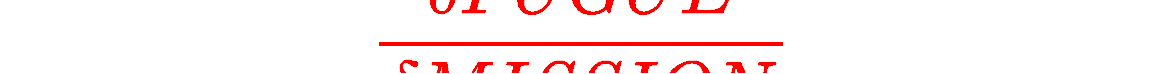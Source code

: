 <mxfile version="17.4.6" type="github">
  <diagram id="Iqy7wQlNNfHDMhoSF2je" name="Page-1">
    <mxGraphModel dx="1534" dy="733" grid="1" gridSize="10" guides="1" tooltips="1" connect="1" arrows="1" fold="1" page="1" pageScale="1" pageWidth="850" pageHeight="1100" math="1" shadow="0">
      <root>
        <mxCell id="0" />
        <mxCell id="1" parent="0" />
        <mxCell id="g9OfSDz08PFBAX3BjNig-1" value="&lt;font style=&quot;font-size: 30px&quot; color=&quot;#ff0000&quot;&gt;$$\frac{\delta FUGUE}{\delta MISSION}$$&lt;/font&gt;" style="text;html=1;align=center;verticalAlign=middle;resizable=0;points=[];autosize=1;strokeColor=none;fillColor=none;" vertex="1" parent="1">
          <mxGeometry x="-50" y="225" width="580" height="30" as="geometry" />
        </mxCell>
      </root>
    </mxGraphModel>
  </diagram>
</mxfile>
